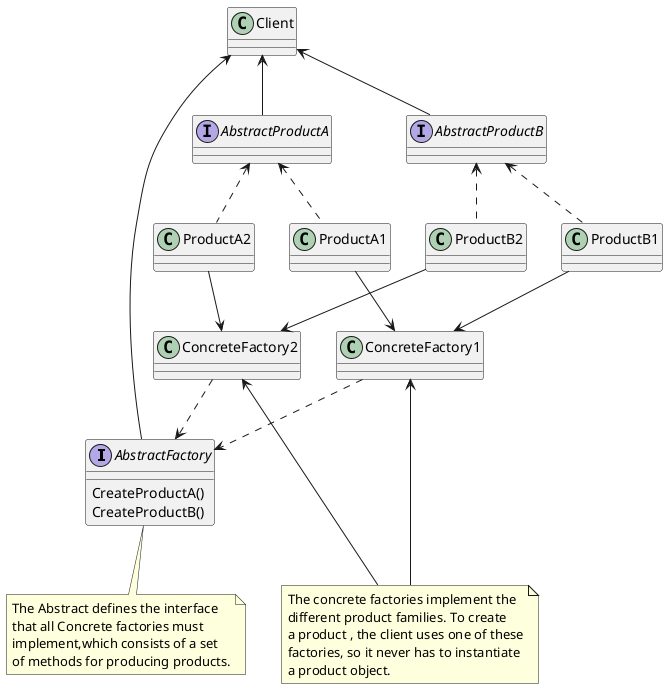 @startuml
interface AbstractFactory{
CreateProductA()
CreateProductB()
}
note bottom of AbstractFactory
The Abstract defines the interface
that all Concrete factories must
implement,which consists of a set
of methods for producing products.
end note


note as N1
The concrete factories implement the
different product families. To create
a product , the client uses one of these
factories, so it never has to instantiate
a product object.
end note

ConcreteFactory1 <--- N1
ConcreteFactory2 <--- N1

interface AbstractProductA{
}
interface AbstractProductB{
}

AbstractFactory <.u. ConcreteFactory1
AbstractFactory <.u. ConcreteFactory2

ConcreteFactory1 <-u- ProductA1
ConcreteFactory1 <-u- ProductB1

ConcreteFactory2 <-u- ProductA2
ConcreteFactory2 <-u- ProductB2

AbstractProductA <.d. ProductA2
AbstractProductA <.d. ProductA1

AbstractProductB <.d. ProductB2
AbstractProductB <.d. ProductB1

class Client{
}

Client <-- AbstractProductA
Client <-- AbstractProductB
Client <-- AbstractFactory
@enduml

